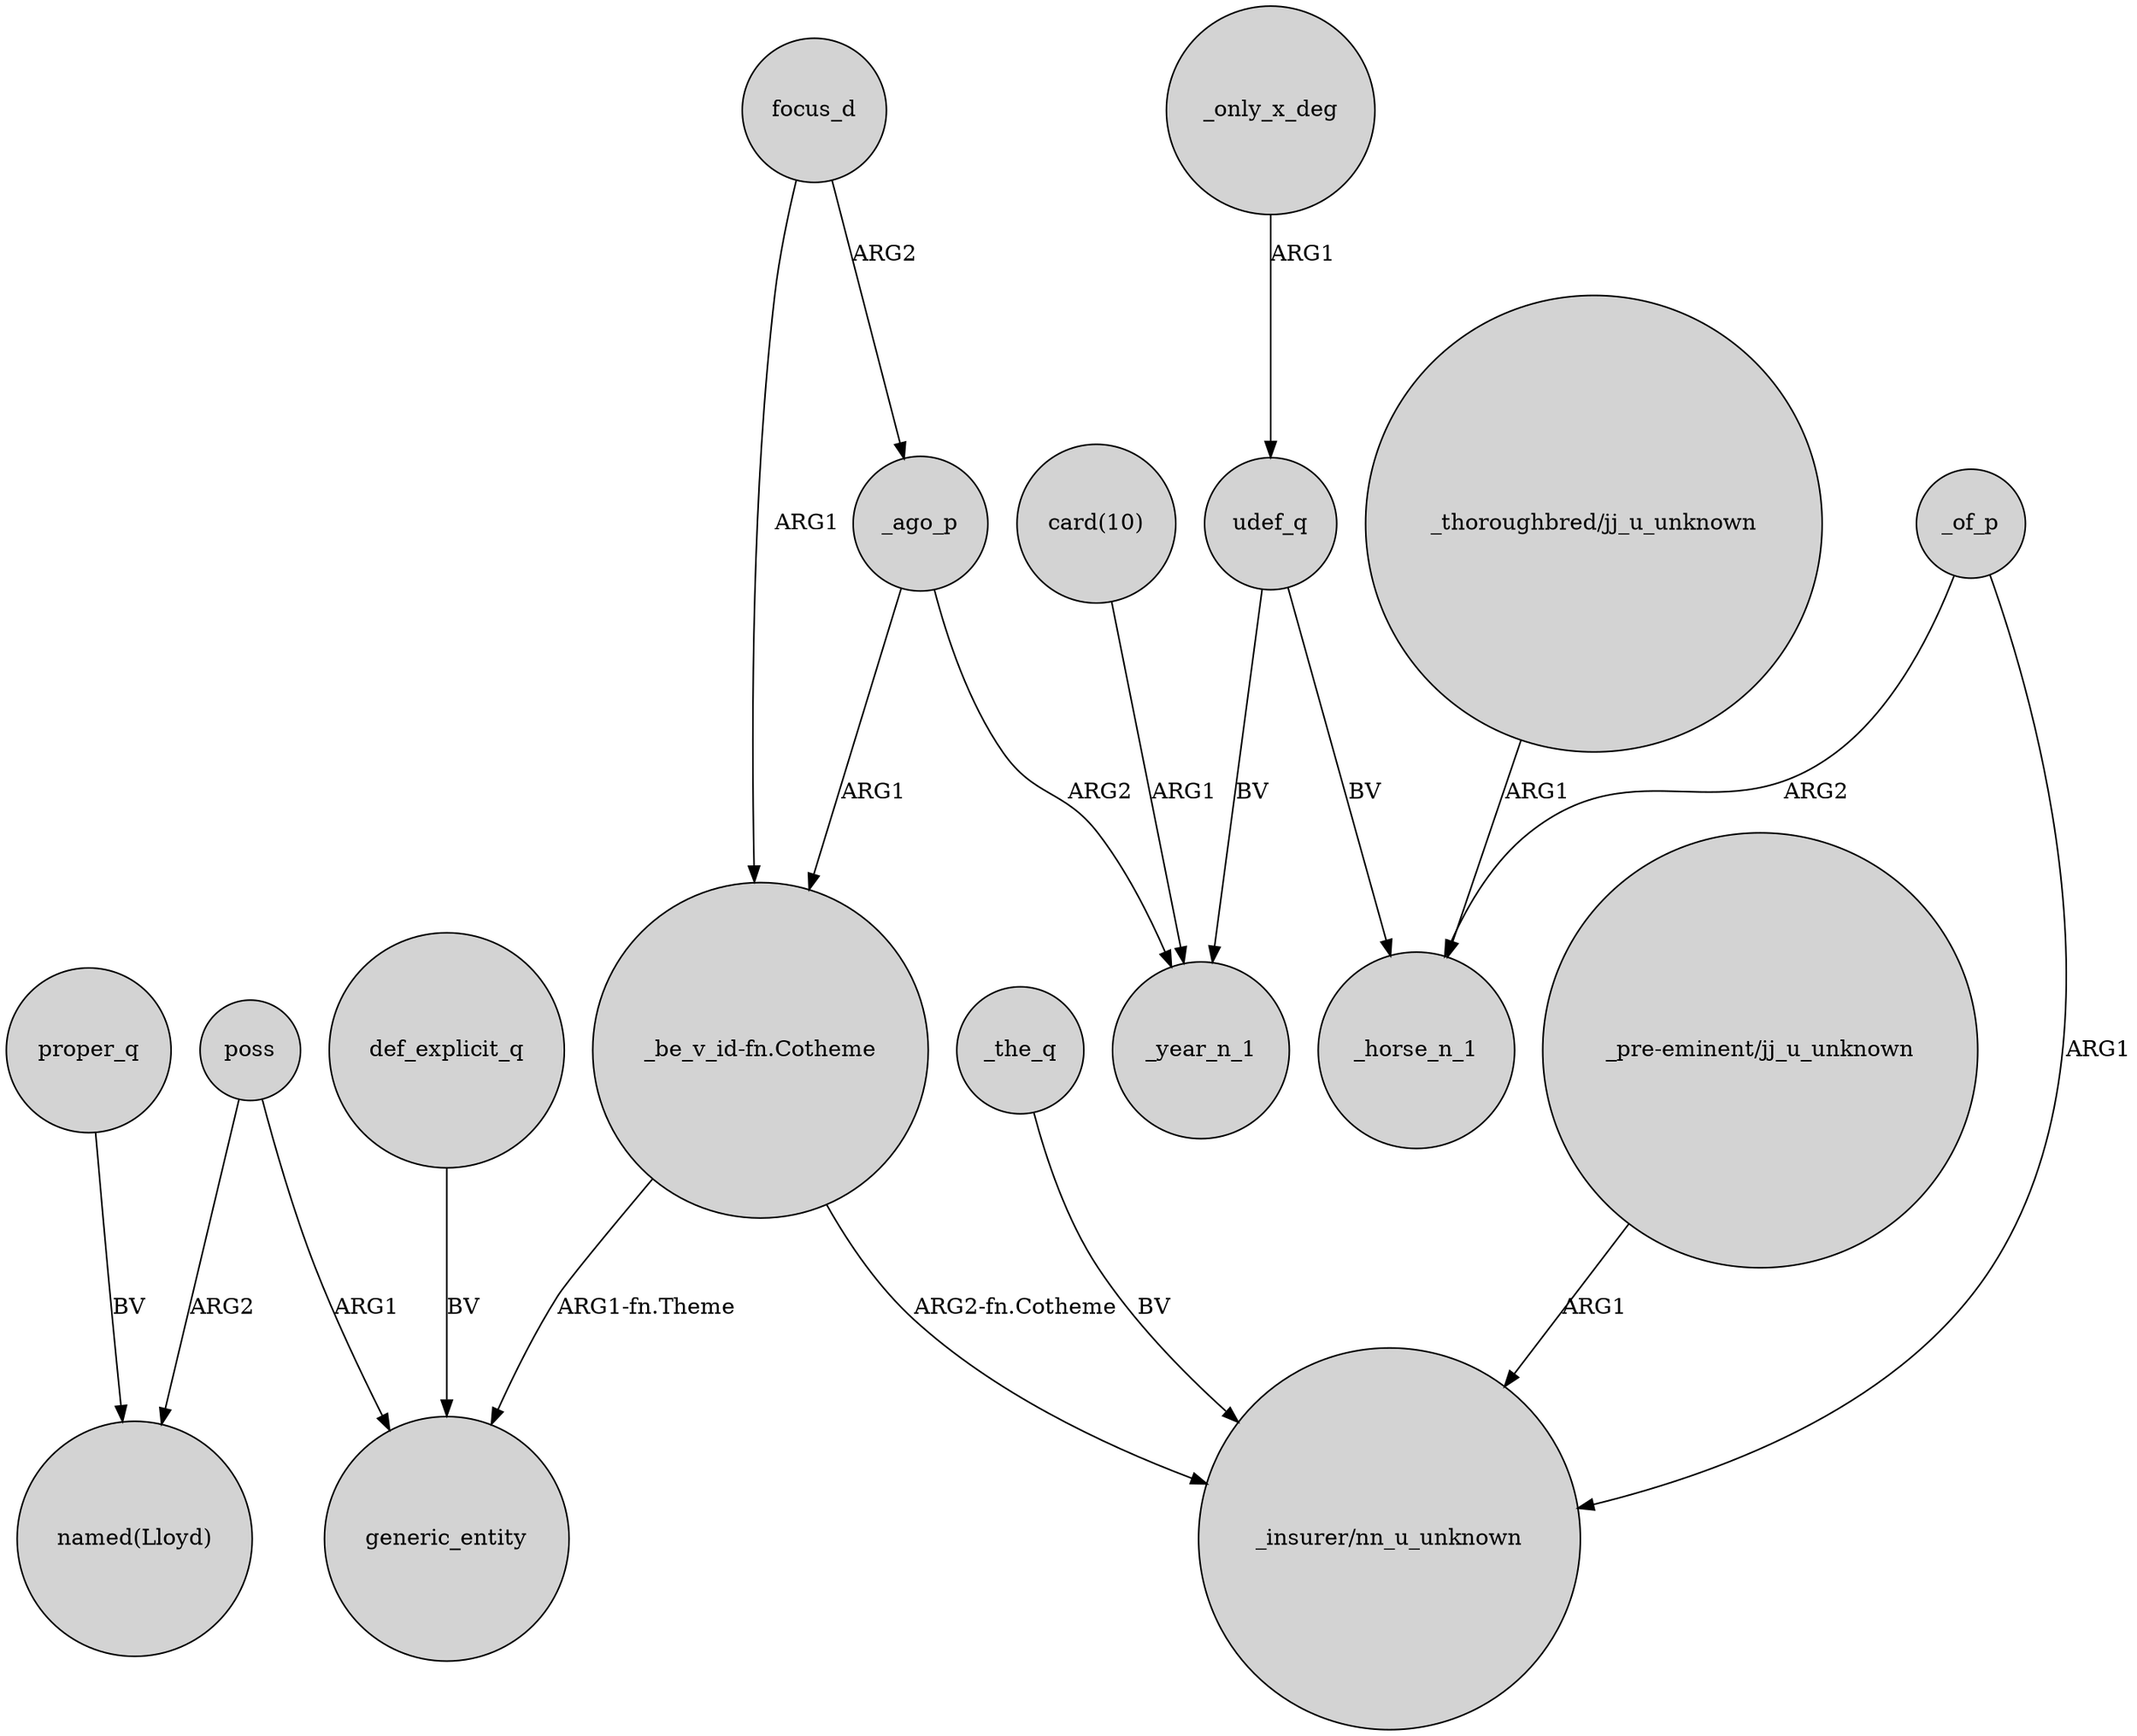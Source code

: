 digraph {
	node [shape=circle style=filled]
	poss -> "named(Lloyd)" [label=ARG2]
	_of_p -> "_insurer/nn_u_unknown" [label=ARG1]
	_of_p -> _horse_n_1 [label=ARG2]
	def_explicit_q -> generic_entity [label=BV]
	focus_d -> _ago_p [label=ARG2]
	_the_q -> "_insurer/nn_u_unknown" [label=BV]
	"_be_v_id-fn.Cotheme" -> "_insurer/nn_u_unknown" [label="ARG2-fn.Cotheme"]
	poss -> generic_entity [label=ARG1]
	_ago_p -> "_be_v_id-fn.Cotheme" [label=ARG1]
	udef_q -> _horse_n_1 [label=BV]
	proper_q -> "named(Lloyd)" [label=BV]
	focus_d -> "_be_v_id-fn.Cotheme" [label=ARG1]
	_ago_p -> _year_n_1 [label=ARG2]
	"card(10)" -> _year_n_1 [label=ARG1]
	"_thoroughbred/jj_u_unknown" -> _horse_n_1 [label=ARG1]
	udef_q -> _year_n_1 [label=BV]
	"_pre-eminent/jj_u_unknown" -> "_insurer/nn_u_unknown" [label=ARG1]
	_only_x_deg -> udef_q [label=ARG1]
	"_be_v_id-fn.Cotheme" -> generic_entity [label="ARG1-fn.Theme"]
}
